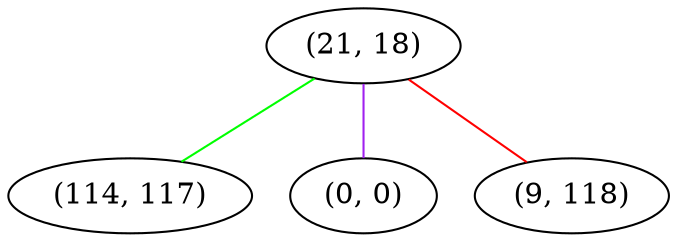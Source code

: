 graph "" {
"(21, 18)";
"(114, 117)";
"(0, 0)";
"(9, 118)";
"(21, 18)" -- "(114, 117)"  [color=green, key=0, weight=2];
"(21, 18)" -- "(0, 0)"  [color=purple, key=0, weight=4];
"(21, 18)" -- "(9, 118)"  [color=red, key=0, weight=1];
}
